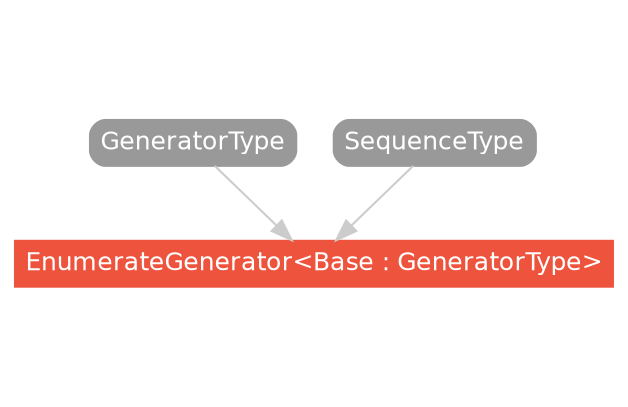 strict digraph "EnumerateGenerator<Base : GeneratorType> - Type Hierarchy - SwiftDoc.org" {
    pad="0.1,0.8"
    node [shape=box, style="filled,rounded", color="#999999", fillcolor="#999999", fontcolor=white, fontname=Helvetica, fontnames="Helvetica,sansserif", fontsize=12, margin="0.07,0.05", height="0.3"]
    edge [color="#cccccc"]
    "EnumerateGenerator<Base : GeneratorType>" [URL="/type/EnumerateGenerator/", style="filled", fillcolor="#ee543d", color="#ee543d"]
    "GeneratorType" [URL="/protocol/GeneratorType/"]
    "SequenceType" [URL="/protocol/SequenceType/"]    "GeneratorType" -> "EnumerateGenerator<Base : GeneratorType>"
    "SequenceType" -> "EnumerateGenerator<Base : GeneratorType>"
    subgraph Types {
        rank = max; "EnumerateGenerator<Base : GeneratorType>";
    }
}